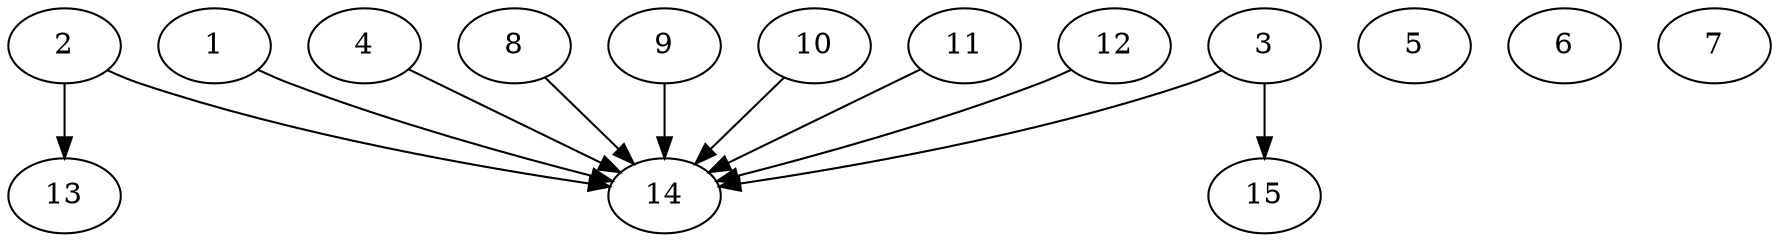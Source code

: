 // DAG automatically generated by daggen at Thu Oct  3 13:59:27 2019
// ./daggen --dot -n 15 --ccr 0.3 --fat 0.9 --regular 0.7 --density 0.9 --mindata 5242880 --maxdata 52428800 
digraph G {
  1 [size="55555413", alpha="0.02", expect_size="16666624"] 
  1 -> 14 [size ="16666624"]
  2 [size="31003307", alpha="0.08", expect_size="9300992"] 
  2 -> 13 [size ="9300992"]
  2 -> 14 [size ="9300992"]
  3 [size="138509653", alpha="0.18", expect_size="41552896"] 
  3 -> 14 [size ="41552896"]
  3 -> 15 [size ="41552896"]
  4 [size="129529173", alpha="0.10", expect_size="38858752"] 
  4 -> 14 [size ="38858752"]
  5 [size="42059093", alpha="0.10", expect_size="12617728"] 
  6 [size="131341653", alpha="0.00", expect_size="39402496"] 
  7 [size="114380800", alpha="0.13", expect_size="34314240"] 
  8 [size="20210347", alpha="0.05", expect_size="6063104"] 
  8 -> 14 [size ="6063104"]
  9 [size="124214613", alpha="0.11", expect_size="37264384"] 
  9 -> 14 [size ="37264384"]
  10 [size="170625707", alpha="0.04", expect_size="51187712"] 
  10 -> 14 [size ="51187712"]
  11 [size="127426560", alpha="0.03", expect_size="38227968"] 
  11 -> 14 [size ="38227968"]
  12 [size="142858240", alpha="0.14", expect_size="42857472"] 
  12 -> 14 [size ="42857472"]
  13 [size="47708160", alpha="0.18", expect_size="14312448"] 
  14 [size="31385600", alpha="0.13", expect_size="9415680"] 
  15 [size="112216747", alpha="0.07", expect_size="33665024"] 
}
